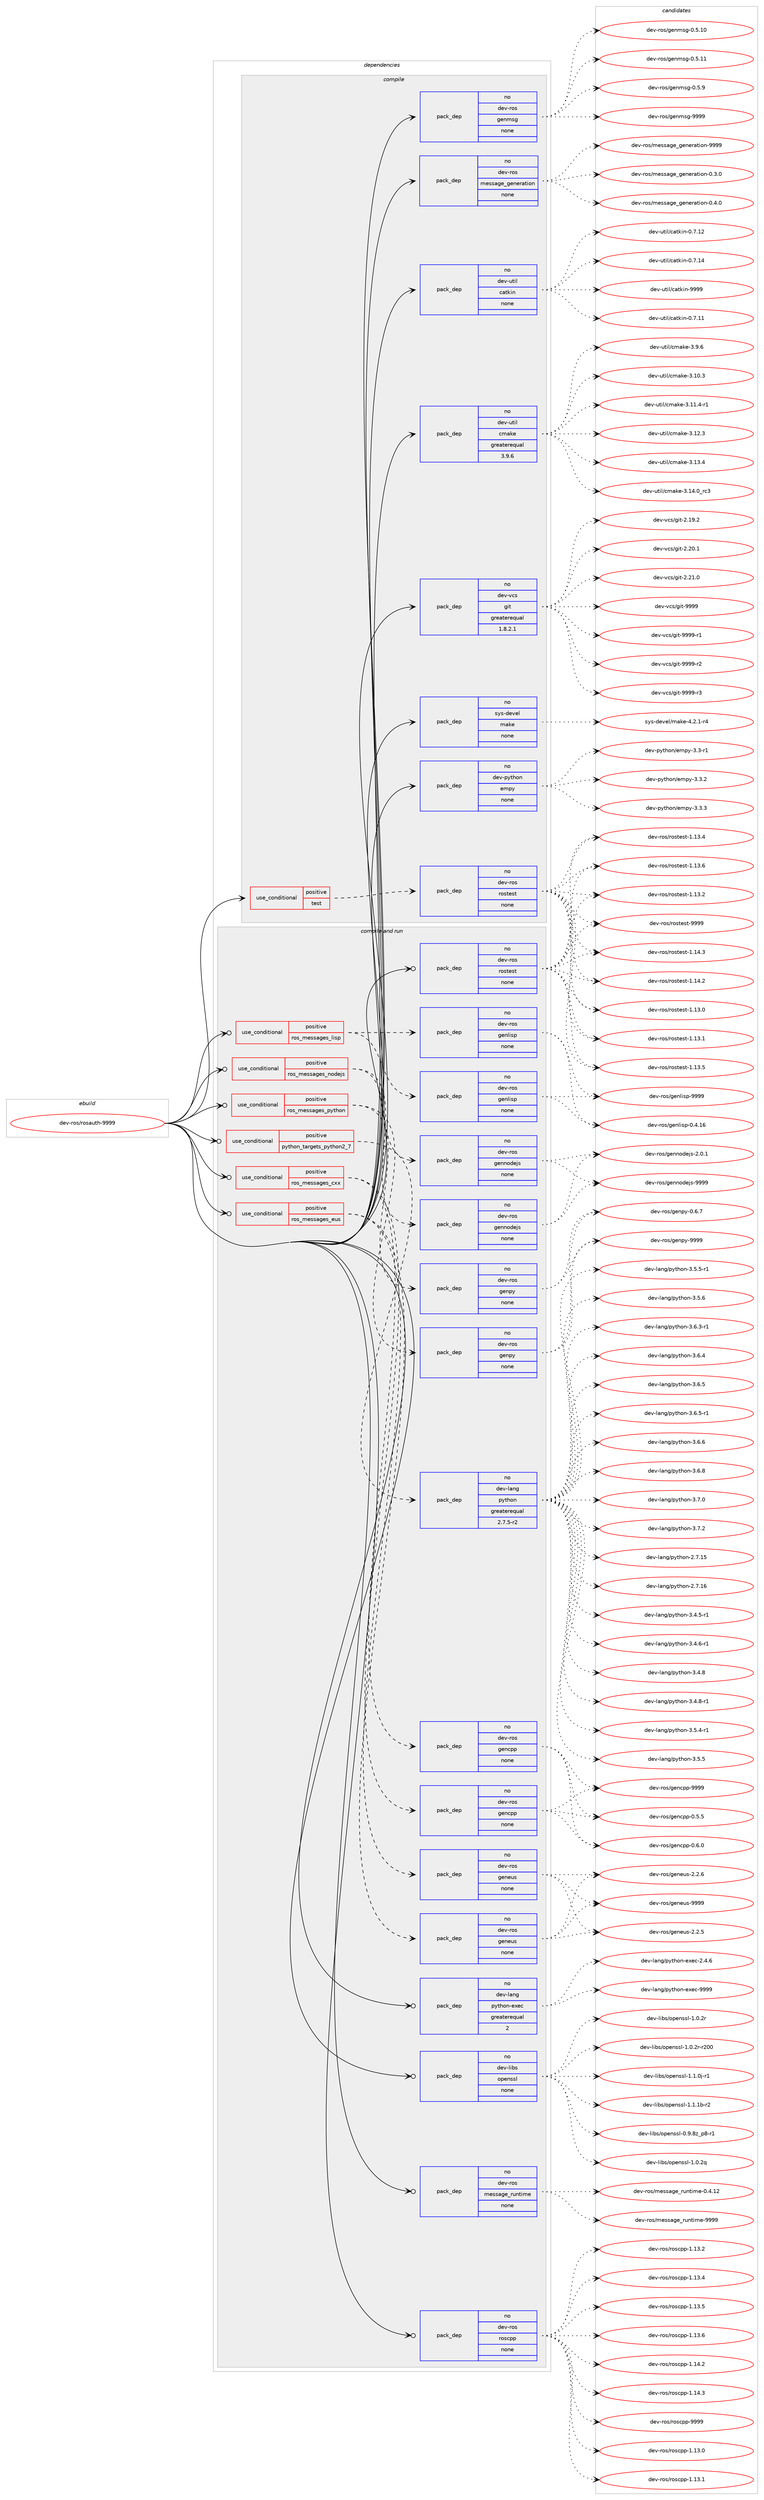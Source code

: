 digraph prolog {

# *************
# Graph options
# *************

newrank=true;
concentrate=true;
compound=true;
graph [rankdir=LR,fontname=Helvetica,fontsize=10,ranksep=1.5];#, ranksep=2.5, nodesep=0.2];
edge  [arrowhead=vee];
node  [fontname=Helvetica,fontsize=10];

# **********
# The ebuild
# **********

subgraph cluster_leftcol {
color=gray;
rank=same;
label=<<i>ebuild</i>>;
id [label="dev-ros/rosauth-9999", color=red, width=4, href="../dev-ros/rosauth-9999.svg"];
}

# ****************
# The dependencies
# ****************

subgraph cluster_midcol {
color=gray;
label=<<i>dependencies</i>>;
subgraph cluster_compile {
fillcolor="#eeeeee";
style=filled;
label=<<i>compile</i>>;
subgraph cond389641 {
dependency1463628 [label=<<TABLE BORDER="0" CELLBORDER="1" CELLSPACING="0" CELLPADDING="4"><TR><TD ROWSPAN="3" CELLPADDING="10">use_conditional</TD></TR><TR><TD>positive</TD></TR><TR><TD>test</TD></TR></TABLE>>, shape=none, color=red];
subgraph pack1050597 {
dependency1463629 [label=<<TABLE BORDER="0" CELLBORDER="1" CELLSPACING="0" CELLPADDING="4" WIDTH="220"><TR><TD ROWSPAN="6" CELLPADDING="30">pack_dep</TD></TR><TR><TD WIDTH="110">no</TD></TR><TR><TD>dev-ros</TD></TR><TR><TD>rostest</TD></TR><TR><TD>none</TD></TR><TR><TD></TD></TR></TABLE>>, shape=none, color=blue];
}
dependency1463628:e -> dependency1463629:w [weight=20,style="dashed",arrowhead="vee"];
}
id:e -> dependency1463628:w [weight=20,style="solid",arrowhead="vee"];
subgraph pack1050598 {
dependency1463630 [label=<<TABLE BORDER="0" CELLBORDER="1" CELLSPACING="0" CELLPADDING="4" WIDTH="220"><TR><TD ROWSPAN="6" CELLPADDING="30">pack_dep</TD></TR><TR><TD WIDTH="110">no</TD></TR><TR><TD>dev-python</TD></TR><TR><TD>empy</TD></TR><TR><TD>none</TD></TR><TR><TD></TD></TR></TABLE>>, shape=none, color=blue];
}
id:e -> dependency1463630:w [weight=20,style="solid",arrowhead="vee"];
subgraph pack1050599 {
dependency1463631 [label=<<TABLE BORDER="0" CELLBORDER="1" CELLSPACING="0" CELLPADDING="4" WIDTH="220"><TR><TD ROWSPAN="6" CELLPADDING="30">pack_dep</TD></TR><TR><TD WIDTH="110">no</TD></TR><TR><TD>dev-ros</TD></TR><TR><TD>genmsg</TD></TR><TR><TD>none</TD></TR><TR><TD></TD></TR></TABLE>>, shape=none, color=blue];
}
id:e -> dependency1463631:w [weight=20,style="solid",arrowhead="vee"];
subgraph pack1050600 {
dependency1463632 [label=<<TABLE BORDER="0" CELLBORDER="1" CELLSPACING="0" CELLPADDING="4" WIDTH="220"><TR><TD ROWSPAN="6" CELLPADDING="30">pack_dep</TD></TR><TR><TD WIDTH="110">no</TD></TR><TR><TD>dev-ros</TD></TR><TR><TD>message_generation</TD></TR><TR><TD>none</TD></TR><TR><TD></TD></TR></TABLE>>, shape=none, color=blue];
}
id:e -> dependency1463632:w [weight=20,style="solid",arrowhead="vee"];
subgraph pack1050601 {
dependency1463633 [label=<<TABLE BORDER="0" CELLBORDER="1" CELLSPACING="0" CELLPADDING="4" WIDTH="220"><TR><TD ROWSPAN="6" CELLPADDING="30">pack_dep</TD></TR><TR><TD WIDTH="110">no</TD></TR><TR><TD>dev-util</TD></TR><TR><TD>catkin</TD></TR><TR><TD>none</TD></TR><TR><TD></TD></TR></TABLE>>, shape=none, color=blue];
}
id:e -> dependency1463633:w [weight=20,style="solid",arrowhead="vee"];
subgraph pack1050602 {
dependency1463634 [label=<<TABLE BORDER="0" CELLBORDER="1" CELLSPACING="0" CELLPADDING="4" WIDTH="220"><TR><TD ROWSPAN="6" CELLPADDING="30">pack_dep</TD></TR><TR><TD WIDTH="110">no</TD></TR><TR><TD>dev-util</TD></TR><TR><TD>cmake</TD></TR><TR><TD>greaterequal</TD></TR><TR><TD>3.9.6</TD></TR></TABLE>>, shape=none, color=blue];
}
id:e -> dependency1463634:w [weight=20,style="solid",arrowhead="vee"];
subgraph pack1050603 {
dependency1463635 [label=<<TABLE BORDER="0" CELLBORDER="1" CELLSPACING="0" CELLPADDING="4" WIDTH="220"><TR><TD ROWSPAN="6" CELLPADDING="30">pack_dep</TD></TR><TR><TD WIDTH="110">no</TD></TR><TR><TD>dev-vcs</TD></TR><TR><TD>git</TD></TR><TR><TD>greaterequal</TD></TR><TR><TD>1.8.2.1</TD></TR></TABLE>>, shape=none, color=blue];
}
id:e -> dependency1463635:w [weight=20,style="solid",arrowhead="vee"];
subgraph pack1050604 {
dependency1463636 [label=<<TABLE BORDER="0" CELLBORDER="1" CELLSPACING="0" CELLPADDING="4" WIDTH="220"><TR><TD ROWSPAN="6" CELLPADDING="30">pack_dep</TD></TR><TR><TD WIDTH="110">no</TD></TR><TR><TD>sys-devel</TD></TR><TR><TD>make</TD></TR><TR><TD>none</TD></TR><TR><TD></TD></TR></TABLE>>, shape=none, color=blue];
}
id:e -> dependency1463636:w [weight=20,style="solid",arrowhead="vee"];
}
subgraph cluster_compileandrun {
fillcolor="#eeeeee";
style=filled;
label=<<i>compile and run</i>>;
subgraph cond389642 {
dependency1463637 [label=<<TABLE BORDER="0" CELLBORDER="1" CELLSPACING="0" CELLPADDING="4"><TR><TD ROWSPAN="3" CELLPADDING="10">use_conditional</TD></TR><TR><TD>positive</TD></TR><TR><TD>python_targets_python2_7</TD></TR></TABLE>>, shape=none, color=red];
subgraph pack1050605 {
dependency1463638 [label=<<TABLE BORDER="0" CELLBORDER="1" CELLSPACING="0" CELLPADDING="4" WIDTH="220"><TR><TD ROWSPAN="6" CELLPADDING="30">pack_dep</TD></TR><TR><TD WIDTH="110">no</TD></TR><TR><TD>dev-lang</TD></TR><TR><TD>python</TD></TR><TR><TD>greaterequal</TD></TR><TR><TD>2.7.5-r2</TD></TR></TABLE>>, shape=none, color=blue];
}
dependency1463637:e -> dependency1463638:w [weight=20,style="dashed",arrowhead="vee"];
}
id:e -> dependency1463637:w [weight=20,style="solid",arrowhead="odotvee"];
subgraph cond389643 {
dependency1463639 [label=<<TABLE BORDER="0" CELLBORDER="1" CELLSPACING="0" CELLPADDING="4"><TR><TD ROWSPAN="3" CELLPADDING="10">use_conditional</TD></TR><TR><TD>positive</TD></TR><TR><TD>ros_messages_cxx</TD></TR></TABLE>>, shape=none, color=red];
subgraph pack1050606 {
dependency1463640 [label=<<TABLE BORDER="0" CELLBORDER="1" CELLSPACING="0" CELLPADDING="4" WIDTH="220"><TR><TD ROWSPAN="6" CELLPADDING="30">pack_dep</TD></TR><TR><TD WIDTH="110">no</TD></TR><TR><TD>dev-ros</TD></TR><TR><TD>gencpp</TD></TR><TR><TD>none</TD></TR><TR><TD></TD></TR></TABLE>>, shape=none, color=blue];
}
dependency1463639:e -> dependency1463640:w [weight=20,style="dashed",arrowhead="vee"];
subgraph pack1050607 {
dependency1463641 [label=<<TABLE BORDER="0" CELLBORDER="1" CELLSPACING="0" CELLPADDING="4" WIDTH="220"><TR><TD ROWSPAN="6" CELLPADDING="30">pack_dep</TD></TR><TR><TD WIDTH="110">no</TD></TR><TR><TD>dev-ros</TD></TR><TR><TD>gencpp</TD></TR><TR><TD>none</TD></TR><TR><TD></TD></TR></TABLE>>, shape=none, color=blue];
}
dependency1463639:e -> dependency1463641:w [weight=20,style="dashed",arrowhead="vee"];
}
id:e -> dependency1463639:w [weight=20,style="solid",arrowhead="odotvee"];
subgraph cond389644 {
dependency1463642 [label=<<TABLE BORDER="0" CELLBORDER="1" CELLSPACING="0" CELLPADDING="4"><TR><TD ROWSPAN="3" CELLPADDING="10">use_conditional</TD></TR><TR><TD>positive</TD></TR><TR><TD>ros_messages_eus</TD></TR></TABLE>>, shape=none, color=red];
subgraph pack1050608 {
dependency1463643 [label=<<TABLE BORDER="0" CELLBORDER="1" CELLSPACING="0" CELLPADDING="4" WIDTH="220"><TR><TD ROWSPAN="6" CELLPADDING="30">pack_dep</TD></TR><TR><TD WIDTH="110">no</TD></TR><TR><TD>dev-ros</TD></TR><TR><TD>geneus</TD></TR><TR><TD>none</TD></TR><TR><TD></TD></TR></TABLE>>, shape=none, color=blue];
}
dependency1463642:e -> dependency1463643:w [weight=20,style="dashed",arrowhead="vee"];
subgraph pack1050609 {
dependency1463644 [label=<<TABLE BORDER="0" CELLBORDER="1" CELLSPACING="0" CELLPADDING="4" WIDTH="220"><TR><TD ROWSPAN="6" CELLPADDING="30">pack_dep</TD></TR><TR><TD WIDTH="110">no</TD></TR><TR><TD>dev-ros</TD></TR><TR><TD>geneus</TD></TR><TR><TD>none</TD></TR><TR><TD></TD></TR></TABLE>>, shape=none, color=blue];
}
dependency1463642:e -> dependency1463644:w [weight=20,style="dashed",arrowhead="vee"];
}
id:e -> dependency1463642:w [weight=20,style="solid",arrowhead="odotvee"];
subgraph cond389645 {
dependency1463645 [label=<<TABLE BORDER="0" CELLBORDER="1" CELLSPACING="0" CELLPADDING="4"><TR><TD ROWSPAN="3" CELLPADDING="10">use_conditional</TD></TR><TR><TD>positive</TD></TR><TR><TD>ros_messages_lisp</TD></TR></TABLE>>, shape=none, color=red];
subgraph pack1050610 {
dependency1463646 [label=<<TABLE BORDER="0" CELLBORDER="1" CELLSPACING="0" CELLPADDING="4" WIDTH="220"><TR><TD ROWSPAN="6" CELLPADDING="30">pack_dep</TD></TR><TR><TD WIDTH="110">no</TD></TR><TR><TD>dev-ros</TD></TR><TR><TD>genlisp</TD></TR><TR><TD>none</TD></TR><TR><TD></TD></TR></TABLE>>, shape=none, color=blue];
}
dependency1463645:e -> dependency1463646:w [weight=20,style="dashed",arrowhead="vee"];
subgraph pack1050611 {
dependency1463647 [label=<<TABLE BORDER="0" CELLBORDER="1" CELLSPACING="0" CELLPADDING="4" WIDTH="220"><TR><TD ROWSPAN="6" CELLPADDING="30">pack_dep</TD></TR><TR><TD WIDTH="110">no</TD></TR><TR><TD>dev-ros</TD></TR><TR><TD>genlisp</TD></TR><TR><TD>none</TD></TR><TR><TD></TD></TR></TABLE>>, shape=none, color=blue];
}
dependency1463645:e -> dependency1463647:w [weight=20,style="dashed",arrowhead="vee"];
}
id:e -> dependency1463645:w [weight=20,style="solid",arrowhead="odotvee"];
subgraph cond389646 {
dependency1463648 [label=<<TABLE BORDER="0" CELLBORDER="1" CELLSPACING="0" CELLPADDING="4"><TR><TD ROWSPAN="3" CELLPADDING="10">use_conditional</TD></TR><TR><TD>positive</TD></TR><TR><TD>ros_messages_nodejs</TD></TR></TABLE>>, shape=none, color=red];
subgraph pack1050612 {
dependency1463649 [label=<<TABLE BORDER="0" CELLBORDER="1" CELLSPACING="0" CELLPADDING="4" WIDTH="220"><TR><TD ROWSPAN="6" CELLPADDING="30">pack_dep</TD></TR><TR><TD WIDTH="110">no</TD></TR><TR><TD>dev-ros</TD></TR><TR><TD>gennodejs</TD></TR><TR><TD>none</TD></TR><TR><TD></TD></TR></TABLE>>, shape=none, color=blue];
}
dependency1463648:e -> dependency1463649:w [weight=20,style="dashed",arrowhead="vee"];
subgraph pack1050613 {
dependency1463650 [label=<<TABLE BORDER="0" CELLBORDER="1" CELLSPACING="0" CELLPADDING="4" WIDTH="220"><TR><TD ROWSPAN="6" CELLPADDING="30">pack_dep</TD></TR><TR><TD WIDTH="110">no</TD></TR><TR><TD>dev-ros</TD></TR><TR><TD>gennodejs</TD></TR><TR><TD>none</TD></TR><TR><TD></TD></TR></TABLE>>, shape=none, color=blue];
}
dependency1463648:e -> dependency1463650:w [weight=20,style="dashed",arrowhead="vee"];
}
id:e -> dependency1463648:w [weight=20,style="solid",arrowhead="odotvee"];
subgraph cond389647 {
dependency1463651 [label=<<TABLE BORDER="0" CELLBORDER="1" CELLSPACING="0" CELLPADDING="4"><TR><TD ROWSPAN="3" CELLPADDING="10">use_conditional</TD></TR><TR><TD>positive</TD></TR><TR><TD>ros_messages_python</TD></TR></TABLE>>, shape=none, color=red];
subgraph pack1050614 {
dependency1463652 [label=<<TABLE BORDER="0" CELLBORDER="1" CELLSPACING="0" CELLPADDING="4" WIDTH="220"><TR><TD ROWSPAN="6" CELLPADDING="30">pack_dep</TD></TR><TR><TD WIDTH="110">no</TD></TR><TR><TD>dev-ros</TD></TR><TR><TD>genpy</TD></TR><TR><TD>none</TD></TR><TR><TD></TD></TR></TABLE>>, shape=none, color=blue];
}
dependency1463651:e -> dependency1463652:w [weight=20,style="dashed",arrowhead="vee"];
subgraph pack1050615 {
dependency1463653 [label=<<TABLE BORDER="0" CELLBORDER="1" CELLSPACING="0" CELLPADDING="4" WIDTH="220"><TR><TD ROWSPAN="6" CELLPADDING="30">pack_dep</TD></TR><TR><TD WIDTH="110">no</TD></TR><TR><TD>dev-ros</TD></TR><TR><TD>genpy</TD></TR><TR><TD>none</TD></TR><TR><TD></TD></TR></TABLE>>, shape=none, color=blue];
}
dependency1463651:e -> dependency1463653:w [weight=20,style="dashed",arrowhead="vee"];
}
id:e -> dependency1463651:w [weight=20,style="solid",arrowhead="odotvee"];
subgraph pack1050616 {
dependency1463654 [label=<<TABLE BORDER="0" CELLBORDER="1" CELLSPACING="0" CELLPADDING="4" WIDTH="220"><TR><TD ROWSPAN="6" CELLPADDING="30">pack_dep</TD></TR><TR><TD WIDTH="110">no</TD></TR><TR><TD>dev-lang</TD></TR><TR><TD>python-exec</TD></TR><TR><TD>greaterequal</TD></TR><TR><TD>2</TD></TR></TABLE>>, shape=none, color=blue];
}
id:e -> dependency1463654:w [weight=20,style="solid",arrowhead="odotvee"];
subgraph pack1050617 {
dependency1463655 [label=<<TABLE BORDER="0" CELLBORDER="1" CELLSPACING="0" CELLPADDING="4" WIDTH="220"><TR><TD ROWSPAN="6" CELLPADDING="30">pack_dep</TD></TR><TR><TD WIDTH="110">no</TD></TR><TR><TD>dev-libs</TD></TR><TR><TD>openssl</TD></TR><TR><TD>none</TD></TR><TR><TD></TD></TR></TABLE>>, shape=none, color=blue];
}
id:e -> dependency1463655:w [weight=20,style="solid",arrowhead="odotvee"];
subgraph pack1050618 {
dependency1463656 [label=<<TABLE BORDER="0" CELLBORDER="1" CELLSPACING="0" CELLPADDING="4" WIDTH="220"><TR><TD ROWSPAN="6" CELLPADDING="30">pack_dep</TD></TR><TR><TD WIDTH="110">no</TD></TR><TR><TD>dev-ros</TD></TR><TR><TD>message_runtime</TD></TR><TR><TD>none</TD></TR><TR><TD></TD></TR></TABLE>>, shape=none, color=blue];
}
id:e -> dependency1463656:w [weight=20,style="solid",arrowhead="odotvee"];
subgraph pack1050619 {
dependency1463657 [label=<<TABLE BORDER="0" CELLBORDER="1" CELLSPACING="0" CELLPADDING="4" WIDTH="220"><TR><TD ROWSPAN="6" CELLPADDING="30">pack_dep</TD></TR><TR><TD WIDTH="110">no</TD></TR><TR><TD>dev-ros</TD></TR><TR><TD>roscpp</TD></TR><TR><TD>none</TD></TR><TR><TD></TD></TR></TABLE>>, shape=none, color=blue];
}
id:e -> dependency1463657:w [weight=20,style="solid",arrowhead="odotvee"];
subgraph pack1050620 {
dependency1463658 [label=<<TABLE BORDER="0" CELLBORDER="1" CELLSPACING="0" CELLPADDING="4" WIDTH="220"><TR><TD ROWSPAN="6" CELLPADDING="30">pack_dep</TD></TR><TR><TD WIDTH="110">no</TD></TR><TR><TD>dev-ros</TD></TR><TR><TD>rostest</TD></TR><TR><TD>none</TD></TR><TR><TD></TD></TR></TABLE>>, shape=none, color=blue];
}
id:e -> dependency1463658:w [weight=20,style="solid",arrowhead="odotvee"];
}
subgraph cluster_run {
fillcolor="#eeeeee";
style=filled;
label=<<i>run</i>>;
}
}

# **************
# The candidates
# **************

subgraph cluster_choices {
rank=same;
color=gray;
label=<<i>candidates</i>>;

subgraph choice1050597 {
color=black;
nodesep=1;
choice100101118451141111154711411111511610111511645494649514648 [label="dev-ros/rostest-1.13.0", color=red, width=4,href="../dev-ros/rostest-1.13.0.svg"];
choice100101118451141111154711411111511610111511645494649514649 [label="dev-ros/rostest-1.13.1", color=red, width=4,href="../dev-ros/rostest-1.13.1.svg"];
choice100101118451141111154711411111511610111511645494649514650 [label="dev-ros/rostest-1.13.2", color=red, width=4,href="../dev-ros/rostest-1.13.2.svg"];
choice100101118451141111154711411111511610111511645494649514652 [label="dev-ros/rostest-1.13.4", color=red, width=4,href="../dev-ros/rostest-1.13.4.svg"];
choice100101118451141111154711411111511610111511645494649514653 [label="dev-ros/rostest-1.13.5", color=red, width=4,href="../dev-ros/rostest-1.13.5.svg"];
choice100101118451141111154711411111511610111511645494649514654 [label="dev-ros/rostest-1.13.6", color=red, width=4,href="../dev-ros/rostest-1.13.6.svg"];
choice100101118451141111154711411111511610111511645494649524650 [label="dev-ros/rostest-1.14.2", color=red, width=4,href="../dev-ros/rostest-1.14.2.svg"];
choice100101118451141111154711411111511610111511645494649524651 [label="dev-ros/rostest-1.14.3", color=red, width=4,href="../dev-ros/rostest-1.14.3.svg"];
choice10010111845114111115471141111151161011151164557575757 [label="dev-ros/rostest-9999", color=red, width=4,href="../dev-ros/rostest-9999.svg"];
dependency1463629:e -> choice100101118451141111154711411111511610111511645494649514648:w [style=dotted,weight="100"];
dependency1463629:e -> choice100101118451141111154711411111511610111511645494649514649:w [style=dotted,weight="100"];
dependency1463629:e -> choice100101118451141111154711411111511610111511645494649514650:w [style=dotted,weight="100"];
dependency1463629:e -> choice100101118451141111154711411111511610111511645494649514652:w [style=dotted,weight="100"];
dependency1463629:e -> choice100101118451141111154711411111511610111511645494649514653:w [style=dotted,weight="100"];
dependency1463629:e -> choice100101118451141111154711411111511610111511645494649514654:w [style=dotted,weight="100"];
dependency1463629:e -> choice100101118451141111154711411111511610111511645494649524650:w [style=dotted,weight="100"];
dependency1463629:e -> choice100101118451141111154711411111511610111511645494649524651:w [style=dotted,weight="100"];
dependency1463629:e -> choice10010111845114111115471141111151161011151164557575757:w [style=dotted,weight="100"];
}
subgraph choice1050598 {
color=black;
nodesep=1;
choice1001011184511212111610411111047101109112121455146514511449 [label="dev-python/empy-3.3-r1", color=red, width=4,href="../dev-python/empy-3.3-r1.svg"];
choice1001011184511212111610411111047101109112121455146514650 [label="dev-python/empy-3.3.2", color=red, width=4,href="../dev-python/empy-3.3.2.svg"];
choice1001011184511212111610411111047101109112121455146514651 [label="dev-python/empy-3.3.3", color=red, width=4,href="../dev-python/empy-3.3.3.svg"];
dependency1463630:e -> choice1001011184511212111610411111047101109112121455146514511449:w [style=dotted,weight="100"];
dependency1463630:e -> choice1001011184511212111610411111047101109112121455146514650:w [style=dotted,weight="100"];
dependency1463630:e -> choice1001011184511212111610411111047101109112121455146514651:w [style=dotted,weight="100"];
}
subgraph choice1050599 {
color=black;
nodesep=1;
choice100101118451141111154710310111010911510345484653464948 [label="dev-ros/genmsg-0.5.10", color=red, width=4,href="../dev-ros/genmsg-0.5.10.svg"];
choice100101118451141111154710310111010911510345484653464949 [label="dev-ros/genmsg-0.5.11", color=red, width=4,href="../dev-ros/genmsg-0.5.11.svg"];
choice1001011184511411111547103101110109115103454846534657 [label="dev-ros/genmsg-0.5.9", color=red, width=4,href="../dev-ros/genmsg-0.5.9.svg"];
choice10010111845114111115471031011101091151034557575757 [label="dev-ros/genmsg-9999", color=red, width=4,href="../dev-ros/genmsg-9999.svg"];
dependency1463631:e -> choice100101118451141111154710310111010911510345484653464948:w [style=dotted,weight="100"];
dependency1463631:e -> choice100101118451141111154710310111010911510345484653464949:w [style=dotted,weight="100"];
dependency1463631:e -> choice1001011184511411111547103101110109115103454846534657:w [style=dotted,weight="100"];
dependency1463631:e -> choice10010111845114111115471031011101091151034557575757:w [style=dotted,weight="100"];
}
subgraph choice1050600 {
color=black;
nodesep=1;
choice1001011184511411111547109101115115971031019510310111010111497116105111110454846514648 [label="dev-ros/message_generation-0.3.0", color=red, width=4,href="../dev-ros/message_generation-0.3.0.svg"];
choice1001011184511411111547109101115115971031019510310111010111497116105111110454846524648 [label="dev-ros/message_generation-0.4.0", color=red, width=4,href="../dev-ros/message_generation-0.4.0.svg"];
choice10010111845114111115471091011151159710310195103101110101114971161051111104557575757 [label="dev-ros/message_generation-9999", color=red, width=4,href="../dev-ros/message_generation-9999.svg"];
dependency1463632:e -> choice1001011184511411111547109101115115971031019510310111010111497116105111110454846514648:w [style=dotted,weight="100"];
dependency1463632:e -> choice1001011184511411111547109101115115971031019510310111010111497116105111110454846524648:w [style=dotted,weight="100"];
dependency1463632:e -> choice10010111845114111115471091011151159710310195103101110101114971161051111104557575757:w [style=dotted,weight="100"];
}
subgraph choice1050601 {
color=black;
nodesep=1;
choice1001011184511711610510847999711610710511045484655464949 [label="dev-util/catkin-0.7.11", color=red, width=4,href="../dev-util/catkin-0.7.11.svg"];
choice1001011184511711610510847999711610710511045484655464950 [label="dev-util/catkin-0.7.12", color=red, width=4,href="../dev-util/catkin-0.7.12.svg"];
choice1001011184511711610510847999711610710511045484655464952 [label="dev-util/catkin-0.7.14", color=red, width=4,href="../dev-util/catkin-0.7.14.svg"];
choice100101118451171161051084799971161071051104557575757 [label="dev-util/catkin-9999", color=red, width=4,href="../dev-util/catkin-9999.svg"];
dependency1463633:e -> choice1001011184511711610510847999711610710511045484655464949:w [style=dotted,weight="100"];
dependency1463633:e -> choice1001011184511711610510847999711610710511045484655464950:w [style=dotted,weight="100"];
dependency1463633:e -> choice1001011184511711610510847999711610710511045484655464952:w [style=dotted,weight="100"];
dependency1463633:e -> choice100101118451171161051084799971161071051104557575757:w [style=dotted,weight="100"];
}
subgraph choice1050602 {
color=black;
nodesep=1;
choice1001011184511711610510847991099710710145514649484651 [label="dev-util/cmake-3.10.3", color=red, width=4,href="../dev-util/cmake-3.10.3.svg"];
choice10010111845117116105108479910997107101455146494946524511449 [label="dev-util/cmake-3.11.4-r1", color=red, width=4,href="../dev-util/cmake-3.11.4-r1.svg"];
choice1001011184511711610510847991099710710145514649504651 [label="dev-util/cmake-3.12.3", color=red, width=4,href="../dev-util/cmake-3.12.3.svg"];
choice1001011184511711610510847991099710710145514649514652 [label="dev-util/cmake-3.13.4", color=red, width=4,href="../dev-util/cmake-3.13.4.svg"];
choice1001011184511711610510847991099710710145514649524648951149951 [label="dev-util/cmake-3.14.0_rc3", color=red, width=4,href="../dev-util/cmake-3.14.0_rc3.svg"];
choice10010111845117116105108479910997107101455146574654 [label="dev-util/cmake-3.9.6", color=red, width=4,href="../dev-util/cmake-3.9.6.svg"];
dependency1463634:e -> choice1001011184511711610510847991099710710145514649484651:w [style=dotted,weight="100"];
dependency1463634:e -> choice10010111845117116105108479910997107101455146494946524511449:w [style=dotted,weight="100"];
dependency1463634:e -> choice1001011184511711610510847991099710710145514649504651:w [style=dotted,weight="100"];
dependency1463634:e -> choice1001011184511711610510847991099710710145514649514652:w [style=dotted,weight="100"];
dependency1463634:e -> choice1001011184511711610510847991099710710145514649524648951149951:w [style=dotted,weight="100"];
dependency1463634:e -> choice10010111845117116105108479910997107101455146574654:w [style=dotted,weight="100"];
}
subgraph choice1050603 {
color=black;
nodesep=1;
choice10010111845118991154710310511645504649574650 [label="dev-vcs/git-2.19.2", color=red, width=4,href="../dev-vcs/git-2.19.2.svg"];
choice10010111845118991154710310511645504650484649 [label="dev-vcs/git-2.20.1", color=red, width=4,href="../dev-vcs/git-2.20.1.svg"];
choice10010111845118991154710310511645504650494648 [label="dev-vcs/git-2.21.0", color=red, width=4,href="../dev-vcs/git-2.21.0.svg"];
choice1001011184511899115471031051164557575757 [label="dev-vcs/git-9999", color=red, width=4,href="../dev-vcs/git-9999.svg"];
choice10010111845118991154710310511645575757574511449 [label="dev-vcs/git-9999-r1", color=red, width=4,href="../dev-vcs/git-9999-r1.svg"];
choice10010111845118991154710310511645575757574511450 [label="dev-vcs/git-9999-r2", color=red, width=4,href="../dev-vcs/git-9999-r2.svg"];
choice10010111845118991154710310511645575757574511451 [label="dev-vcs/git-9999-r3", color=red, width=4,href="../dev-vcs/git-9999-r3.svg"];
dependency1463635:e -> choice10010111845118991154710310511645504649574650:w [style=dotted,weight="100"];
dependency1463635:e -> choice10010111845118991154710310511645504650484649:w [style=dotted,weight="100"];
dependency1463635:e -> choice10010111845118991154710310511645504650494648:w [style=dotted,weight="100"];
dependency1463635:e -> choice1001011184511899115471031051164557575757:w [style=dotted,weight="100"];
dependency1463635:e -> choice10010111845118991154710310511645575757574511449:w [style=dotted,weight="100"];
dependency1463635:e -> choice10010111845118991154710310511645575757574511450:w [style=dotted,weight="100"];
dependency1463635:e -> choice10010111845118991154710310511645575757574511451:w [style=dotted,weight="100"];
}
subgraph choice1050604 {
color=black;
nodesep=1;
choice1151211154510010111810110847109971071014552465046494511452 [label="sys-devel/make-4.2.1-r4", color=red, width=4,href="../sys-devel/make-4.2.1-r4.svg"];
dependency1463636:e -> choice1151211154510010111810110847109971071014552465046494511452:w [style=dotted,weight="100"];
}
subgraph choice1050605 {
color=black;
nodesep=1;
choice10010111845108971101034711212111610411111045504655464953 [label="dev-lang/python-2.7.15", color=red, width=4,href="../dev-lang/python-2.7.15.svg"];
choice10010111845108971101034711212111610411111045504655464954 [label="dev-lang/python-2.7.16", color=red, width=4,href="../dev-lang/python-2.7.16.svg"];
choice1001011184510897110103471121211161041111104551465246534511449 [label="dev-lang/python-3.4.5-r1", color=red, width=4,href="../dev-lang/python-3.4.5-r1.svg"];
choice1001011184510897110103471121211161041111104551465246544511449 [label="dev-lang/python-3.4.6-r1", color=red, width=4,href="../dev-lang/python-3.4.6-r1.svg"];
choice100101118451089711010347112121116104111110455146524656 [label="dev-lang/python-3.4.8", color=red, width=4,href="../dev-lang/python-3.4.8.svg"];
choice1001011184510897110103471121211161041111104551465246564511449 [label="dev-lang/python-3.4.8-r1", color=red, width=4,href="../dev-lang/python-3.4.8-r1.svg"];
choice1001011184510897110103471121211161041111104551465346524511449 [label="dev-lang/python-3.5.4-r1", color=red, width=4,href="../dev-lang/python-3.5.4-r1.svg"];
choice100101118451089711010347112121116104111110455146534653 [label="dev-lang/python-3.5.5", color=red, width=4,href="../dev-lang/python-3.5.5.svg"];
choice1001011184510897110103471121211161041111104551465346534511449 [label="dev-lang/python-3.5.5-r1", color=red, width=4,href="../dev-lang/python-3.5.5-r1.svg"];
choice100101118451089711010347112121116104111110455146534654 [label="dev-lang/python-3.5.6", color=red, width=4,href="../dev-lang/python-3.5.6.svg"];
choice1001011184510897110103471121211161041111104551465446514511449 [label="dev-lang/python-3.6.3-r1", color=red, width=4,href="../dev-lang/python-3.6.3-r1.svg"];
choice100101118451089711010347112121116104111110455146544652 [label="dev-lang/python-3.6.4", color=red, width=4,href="../dev-lang/python-3.6.4.svg"];
choice100101118451089711010347112121116104111110455146544653 [label="dev-lang/python-3.6.5", color=red, width=4,href="../dev-lang/python-3.6.5.svg"];
choice1001011184510897110103471121211161041111104551465446534511449 [label="dev-lang/python-3.6.5-r1", color=red, width=4,href="../dev-lang/python-3.6.5-r1.svg"];
choice100101118451089711010347112121116104111110455146544654 [label="dev-lang/python-3.6.6", color=red, width=4,href="../dev-lang/python-3.6.6.svg"];
choice100101118451089711010347112121116104111110455146544656 [label="dev-lang/python-3.6.8", color=red, width=4,href="../dev-lang/python-3.6.8.svg"];
choice100101118451089711010347112121116104111110455146554648 [label="dev-lang/python-3.7.0", color=red, width=4,href="../dev-lang/python-3.7.0.svg"];
choice100101118451089711010347112121116104111110455146554650 [label="dev-lang/python-3.7.2", color=red, width=4,href="../dev-lang/python-3.7.2.svg"];
dependency1463638:e -> choice10010111845108971101034711212111610411111045504655464953:w [style=dotted,weight="100"];
dependency1463638:e -> choice10010111845108971101034711212111610411111045504655464954:w [style=dotted,weight="100"];
dependency1463638:e -> choice1001011184510897110103471121211161041111104551465246534511449:w [style=dotted,weight="100"];
dependency1463638:e -> choice1001011184510897110103471121211161041111104551465246544511449:w [style=dotted,weight="100"];
dependency1463638:e -> choice100101118451089711010347112121116104111110455146524656:w [style=dotted,weight="100"];
dependency1463638:e -> choice1001011184510897110103471121211161041111104551465246564511449:w [style=dotted,weight="100"];
dependency1463638:e -> choice1001011184510897110103471121211161041111104551465346524511449:w [style=dotted,weight="100"];
dependency1463638:e -> choice100101118451089711010347112121116104111110455146534653:w [style=dotted,weight="100"];
dependency1463638:e -> choice1001011184510897110103471121211161041111104551465346534511449:w [style=dotted,weight="100"];
dependency1463638:e -> choice100101118451089711010347112121116104111110455146534654:w [style=dotted,weight="100"];
dependency1463638:e -> choice1001011184510897110103471121211161041111104551465446514511449:w [style=dotted,weight="100"];
dependency1463638:e -> choice100101118451089711010347112121116104111110455146544652:w [style=dotted,weight="100"];
dependency1463638:e -> choice100101118451089711010347112121116104111110455146544653:w [style=dotted,weight="100"];
dependency1463638:e -> choice1001011184510897110103471121211161041111104551465446534511449:w [style=dotted,weight="100"];
dependency1463638:e -> choice100101118451089711010347112121116104111110455146544654:w [style=dotted,weight="100"];
dependency1463638:e -> choice100101118451089711010347112121116104111110455146544656:w [style=dotted,weight="100"];
dependency1463638:e -> choice100101118451089711010347112121116104111110455146554648:w [style=dotted,weight="100"];
dependency1463638:e -> choice100101118451089711010347112121116104111110455146554650:w [style=dotted,weight="100"];
}
subgraph choice1050606 {
color=black;
nodesep=1;
choice100101118451141111154710310111099112112454846534653 [label="dev-ros/gencpp-0.5.5", color=red, width=4,href="../dev-ros/gencpp-0.5.5.svg"];
choice100101118451141111154710310111099112112454846544648 [label="dev-ros/gencpp-0.6.0", color=red, width=4,href="../dev-ros/gencpp-0.6.0.svg"];
choice1001011184511411111547103101110991121124557575757 [label="dev-ros/gencpp-9999", color=red, width=4,href="../dev-ros/gencpp-9999.svg"];
dependency1463640:e -> choice100101118451141111154710310111099112112454846534653:w [style=dotted,weight="100"];
dependency1463640:e -> choice100101118451141111154710310111099112112454846544648:w [style=dotted,weight="100"];
dependency1463640:e -> choice1001011184511411111547103101110991121124557575757:w [style=dotted,weight="100"];
}
subgraph choice1050607 {
color=black;
nodesep=1;
choice100101118451141111154710310111099112112454846534653 [label="dev-ros/gencpp-0.5.5", color=red, width=4,href="../dev-ros/gencpp-0.5.5.svg"];
choice100101118451141111154710310111099112112454846544648 [label="dev-ros/gencpp-0.6.0", color=red, width=4,href="../dev-ros/gencpp-0.6.0.svg"];
choice1001011184511411111547103101110991121124557575757 [label="dev-ros/gencpp-9999", color=red, width=4,href="../dev-ros/gencpp-9999.svg"];
dependency1463641:e -> choice100101118451141111154710310111099112112454846534653:w [style=dotted,weight="100"];
dependency1463641:e -> choice100101118451141111154710310111099112112454846544648:w [style=dotted,weight="100"];
dependency1463641:e -> choice1001011184511411111547103101110991121124557575757:w [style=dotted,weight="100"];
}
subgraph choice1050608 {
color=black;
nodesep=1;
choice1001011184511411111547103101110101117115455046504653 [label="dev-ros/geneus-2.2.5", color=red, width=4,href="../dev-ros/geneus-2.2.5.svg"];
choice1001011184511411111547103101110101117115455046504654 [label="dev-ros/geneus-2.2.6", color=red, width=4,href="../dev-ros/geneus-2.2.6.svg"];
choice10010111845114111115471031011101011171154557575757 [label="dev-ros/geneus-9999", color=red, width=4,href="../dev-ros/geneus-9999.svg"];
dependency1463643:e -> choice1001011184511411111547103101110101117115455046504653:w [style=dotted,weight="100"];
dependency1463643:e -> choice1001011184511411111547103101110101117115455046504654:w [style=dotted,weight="100"];
dependency1463643:e -> choice10010111845114111115471031011101011171154557575757:w [style=dotted,weight="100"];
}
subgraph choice1050609 {
color=black;
nodesep=1;
choice1001011184511411111547103101110101117115455046504653 [label="dev-ros/geneus-2.2.5", color=red, width=4,href="../dev-ros/geneus-2.2.5.svg"];
choice1001011184511411111547103101110101117115455046504654 [label="dev-ros/geneus-2.2.6", color=red, width=4,href="../dev-ros/geneus-2.2.6.svg"];
choice10010111845114111115471031011101011171154557575757 [label="dev-ros/geneus-9999", color=red, width=4,href="../dev-ros/geneus-9999.svg"];
dependency1463644:e -> choice1001011184511411111547103101110101117115455046504653:w [style=dotted,weight="100"];
dependency1463644:e -> choice1001011184511411111547103101110101117115455046504654:w [style=dotted,weight="100"];
dependency1463644:e -> choice10010111845114111115471031011101011171154557575757:w [style=dotted,weight="100"];
}
subgraph choice1050610 {
color=black;
nodesep=1;
choice100101118451141111154710310111010810511511245484652464954 [label="dev-ros/genlisp-0.4.16", color=red, width=4,href="../dev-ros/genlisp-0.4.16.svg"];
choice10010111845114111115471031011101081051151124557575757 [label="dev-ros/genlisp-9999", color=red, width=4,href="../dev-ros/genlisp-9999.svg"];
dependency1463646:e -> choice100101118451141111154710310111010810511511245484652464954:w [style=dotted,weight="100"];
dependency1463646:e -> choice10010111845114111115471031011101081051151124557575757:w [style=dotted,weight="100"];
}
subgraph choice1050611 {
color=black;
nodesep=1;
choice100101118451141111154710310111010810511511245484652464954 [label="dev-ros/genlisp-0.4.16", color=red, width=4,href="../dev-ros/genlisp-0.4.16.svg"];
choice10010111845114111115471031011101081051151124557575757 [label="dev-ros/genlisp-9999", color=red, width=4,href="../dev-ros/genlisp-9999.svg"];
dependency1463647:e -> choice100101118451141111154710310111010810511511245484652464954:w [style=dotted,weight="100"];
dependency1463647:e -> choice10010111845114111115471031011101081051151124557575757:w [style=dotted,weight="100"];
}
subgraph choice1050612 {
color=black;
nodesep=1;
choice1001011184511411111547103101110110111100101106115455046484649 [label="dev-ros/gennodejs-2.0.1", color=red, width=4,href="../dev-ros/gennodejs-2.0.1.svg"];
choice10010111845114111115471031011101101111001011061154557575757 [label="dev-ros/gennodejs-9999", color=red, width=4,href="../dev-ros/gennodejs-9999.svg"];
dependency1463649:e -> choice1001011184511411111547103101110110111100101106115455046484649:w [style=dotted,weight="100"];
dependency1463649:e -> choice10010111845114111115471031011101101111001011061154557575757:w [style=dotted,weight="100"];
}
subgraph choice1050613 {
color=black;
nodesep=1;
choice1001011184511411111547103101110110111100101106115455046484649 [label="dev-ros/gennodejs-2.0.1", color=red, width=4,href="../dev-ros/gennodejs-2.0.1.svg"];
choice10010111845114111115471031011101101111001011061154557575757 [label="dev-ros/gennodejs-9999", color=red, width=4,href="../dev-ros/gennodejs-9999.svg"];
dependency1463650:e -> choice1001011184511411111547103101110110111100101106115455046484649:w [style=dotted,weight="100"];
dependency1463650:e -> choice10010111845114111115471031011101101111001011061154557575757:w [style=dotted,weight="100"];
}
subgraph choice1050614 {
color=black;
nodesep=1;
choice1001011184511411111547103101110112121454846544655 [label="dev-ros/genpy-0.6.7", color=red, width=4,href="../dev-ros/genpy-0.6.7.svg"];
choice10010111845114111115471031011101121214557575757 [label="dev-ros/genpy-9999", color=red, width=4,href="../dev-ros/genpy-9999.svg"];
dependency1463652:e -> choice1001011184511411111547103101110112121454846544655:w [style=dotted,weight="100"];
dependency1463652:e -> choice10010111845114111115471031011101121214557575757:w [style=dotted,weight="100"];
}
subgraph choice1050615 {
color=black;
nodesep=1;
choice1001011184511411111547103101110112121454846544655 [label="dev-ros/genpy-0.6.7", color=red, width=4,href="../dev-ros/genpy-0.6.7.svg"];
choice10010111845114111115471031011101121214557575757 [label="dev-ros/genpy-9999", color=red, width=4,href="../dev-ros/genpy-9999.svg"];
dependency1463653:e -> choice1001011184511411111547103101110112121454846544655:w [style=dotted,weight="100"];
dependency1463653:e -> choice10010111845114111115471031011101121214557575757:w [style=dotted,weight="100"];
}
subgraph choice1050616 {
color=black;
nodesep=1;
choice1001011184510897110103471121211161041111104510112010199455046524654 [label="dev-lang/python-exec-2.4.6", color=red, width=4,href="../dev-lang/python-exec-2.4.6.svg"];
choice10010111845108971101034711212111610411111045101120101994557575757 [label="dev-lang/python-exec-9999", color=red, width=4,href="../dev-lang/python-exec-9999.svg"];
dependency1463654:e -> choice1001011184510897110103471121211161041111104510112010199455046524654:w [style=dotted,weight="100"];
dependency1463654:e -> choice10010111845108971101034711212111610411111045101120101994557575757:w [style=dotted,weight="100"];
}
subgraph choice1050617 {
color=black;
nodesep=1;
choice10010111845108105981154711111210111011511510845484657465612295112564511449 [label="dev-libs/openssl-0.9.8z_p8-r1", color=red, width=4,href="../dev-libs/openssl-0.9.8z_p8-r1.svg"];
choice100101118451081059811547111112101110115115108454946484650113 [label="dev-libs/openssl-1.0.2q", color=red, width=4,href="../dev-libs/openssl-1.0.2q.svg"];
choice100101118451081059811547111112101110115115108454946484650114 [label="dev-libs/openssl-1.0.2r", color=red, width=4,href="../dev-libs/openssl-1.0.2r.svg"];
choice10010111845108105981154711111210111011511510845494648465011445114504848 [label="dev-libs/openssl-1.0.2r-r200", color=red, width=4,href="../dev-libs/openssl-1.0.2r-r200.svg"];
choice1001011184510810598115471111121011101151151084549464946481064511449 [label="dev-libs/openssl-1.1.0j-r1", color=red, width=4,href="../dev-libs/openssl-1.1.0j-r1.svg"];
choice100101118451081059811547111112101110115115108454946494649984511450 [label="dev-libs/openssl-1.1.1b-r2", color=red, width=4,href="../dev-libs/openssl-1.1.1b-r2.svg"];
dependency1463655:e -> choice10010111845108105981154711111210111011511510845484657465612295112564511449:w [style=dotted,weight="100"];
dependency1463655:e -> choice100101118451081059811547111112101110115115108454946484650113:w [style=dotted,weight="100"];
dependency1463655:e -> choice100101118451081059811547111112101110115115108454946484650114:w [style=dotted,weight="100"];
dependency1463655:e -> choice10010111845108105981154711111210111011511510845494648465011445114504848:w [style=dotted,weight="100"];
dependency1463655:e -> choice1001011184510810598115471111121011101151151084549464946481064511449:w [style=dotted,weight="100"];
dependency1463655:e -> choice100101118451081059811547111112101110115115108454946494649984511450:w [style=dotted,weight="100"];
}
subgraph choice1050618 {
color=black;
nodesep=1;
choice1001011184511411111547109101115115971031019511411711011610510910145484652464950 [label="dev-ros/message_runtime-0.4.12", color=red, width=4,href="../dev-ros/message_runtime-0.4.12.svg"];
choice100101118451141111154710910111511597103101951141171101161051091014557575757 [label="dev-ros/message_runtime-9999", color=red, width=4,href="../dev-ros/message_runtime-9999.svg"];
dependency1463656:e -> choice1001011184511411111547109101115115971031019511411711011610510910145484652464950:w [style=dotted,weight="100"];
dependency1463656:e -> choice100101118451141111154710910111511597103101951141171101161051091014557575757:w [style=dotted,weight="100"];
}
subgraph choice1050619 {
color=black;
nodesep=1;
choice10010111845114111115471141111159911211245494649514648 [label="dev-ros/roscpp-1.13.0", color=red, width=4,href="../dev-ros/roscpp-1.13.0.svg"];
choice10010111845114111115471141111159911211245494649514649 [label="dev-ros/roscpp-1.13.1", color=red, width=4,href="../dev-ros/roscpp-1.13.1.svg"];
choice10010111845114111115471141111159911211245494649514650 [label="dev-ros/roscpp-1.13.2", color=red, width=4,href="../dev-ros/roscpp-1.13.2.svg"];
choice10010111845114111115471141111159911211245494649514652 [label="dev-ros/roscpp-1.13.4", color=red, width=4,href="../dev-ros/roscpp-1.13.4.svg"];
choice10010111845114111115471141111159911211245494649514653 [label="dev-ros/roscpp-1.13.5", color=red, width=4,href="../dev-ros/roscpp-1.13.5.svg"];
choice10010111845114111115471141111159911211245494649514654 [label="dev-ros/roscpp-1.13.6", color=red, width=4,href="../dev-ros/roscpp-1.13.6.svg"];
choice10010111845114111115471141111159911211245494649524650 [label="dev-ros/roscpp-1.14.2", color=red, width=4,href="../dev-ros/roscpp-1.14.2.svg"];
choice10010111845114111115471141111159911211245494649524651 [label="dev-ros/roscpp-1.14.3", color=red, width=4,href="../dev-ros/roscpp-1.14.3.svg"];
choice1001011184511411111547114111115991121124557575757 [label="dev-ros/roscpp-9999", color=red, width=4,href="../dev-ros/roscpp-9999.svg"];
dependency1463657:e -> choice10010111845114111115471141111159911211245494649514648:w [style=dotted,weight="100"];
dependency1463657:e -> choice10010111845114111115471141111159911211245494649514649:w [style=dotted,weight="100"];
dependency1463657:e -> choice10010111845114111115471141111159911211245494649514650:w [style=dotted,weight="100"];
dependency1463657:e -> choice10010111845114111115471141111159911211245494649514652:w [style=dotted,weight="100"];
dependency1463657:e -> choice10010111845114111115471141111159911211245494649514653:w [style=dotted,weight="100"];
dependency1463657:e -> choice10010111845114111115471141111159911211245494649514654:w [style=dotted,weight="100"];
dependency1463657:e -> choice10010111845114111115471141111159911211245494649524650:w [style=dotted,weight="100"];
dependency1463657:e -> choice10010111845114111115471141111159911211245494649524651:w [style=dotted,weight="100"];
dependency1463657:e -> choice1001011184511411111547114111115991121124557575757:w [style=dotted,weight="100"];
}
subgraph choice1050620 {
color=black;
nodesep=1;
choice100101118451141111154711411111511610111511645494649514648 [label="dev-ros/rostest-1.13.0", color=red, width=4,href="../dev-ros/rostest-1.13.0.svg"];
choice100101118451141111154711411111511610111511645494649514649 [label="dev-ros/rostest-1.13.1", color=red, width=4,href="../dev-ros/rostest-1.13.1.svg"];
choice100101118451141111154711411111511610111511645494649514650 [label="dev-ros/rostest-1.13.2", color=red, width=4,href="../dev-ros/rostest-1.13.2.svg"];
choice100101118451141111154711411111511610111511645494649514652 [label="dev-ros/rostest-1.13.4", color=red, width=4,href="../dev-ros/rostest-1.13.4.svg"];
choice100101118451141111154711411111511610111511645494649514653 [label="dev-ros/rostest-1.13.5", color=red, width=4,href="../dev-ros/rostest-1.13.5.svg"];
choice100101118451141111154711411111511610111511645494649514654 [label="dev-ros/rostest-1.13.6", color=red, width=4,href="../dev-ros/rostest-1.13.6.svg"];
choice100101118451141111154711411111511610111511645494649524650 [label="dev-ros/rostest-1.14.2", color=red, width=4,href="../dev-ros/rostest-1.14.2.svg"];
choice100101118451141111154711411111511610111511645494649524651 [label="dev-ros/rostest-1.14.3", color=red, width=4,href="../dev-ros/rostest-1.14.3.svg"];
choice10010111845114111115471141111151161011151164557575757 [label="dev-ros/rostest-9999", color=red, width=4,href="../dev-ros/rostest-9999.svg"];
dependency1463658:e -> choice100101118451141111154711411111511610111511645494649514648:w [style=dotted,weight="100"];
dependency1463658:e -> choice100101118451141111154711411111511610111511645494649514649:w [style=dotted,weight="100"];
dependency1463658:e -> choice100101118451141111154711411111511610111511645494649514650:w [style=dotted,weight="100"];
dependency1463658:e -> choice100101118451141111154711411111511610111511645494649514652:w [style=dotted,weight="100"];
dependency1463658:e -> choice100101118451141111154711411111511610111511645494649514653:w [style=dotted,weight="100"];
dependency1463658:e -> choice100101118451141111154711411111511610111511645494649514654:w [style=dotted,weight="100"];
dependency1463658:e -> choice100101118451141111154711411111511610111511645494649524650:w [style=dotted,weight="100"];
dependency1463658:e -> choice100101118451141111154711411111511610111511645494649524651:w [style=dotted,weight="100"];
dependency1463658:e -> choice10010111845114111115471141111151161011151164557575757:w [style=dotted,weight="100"];
}
}

}

